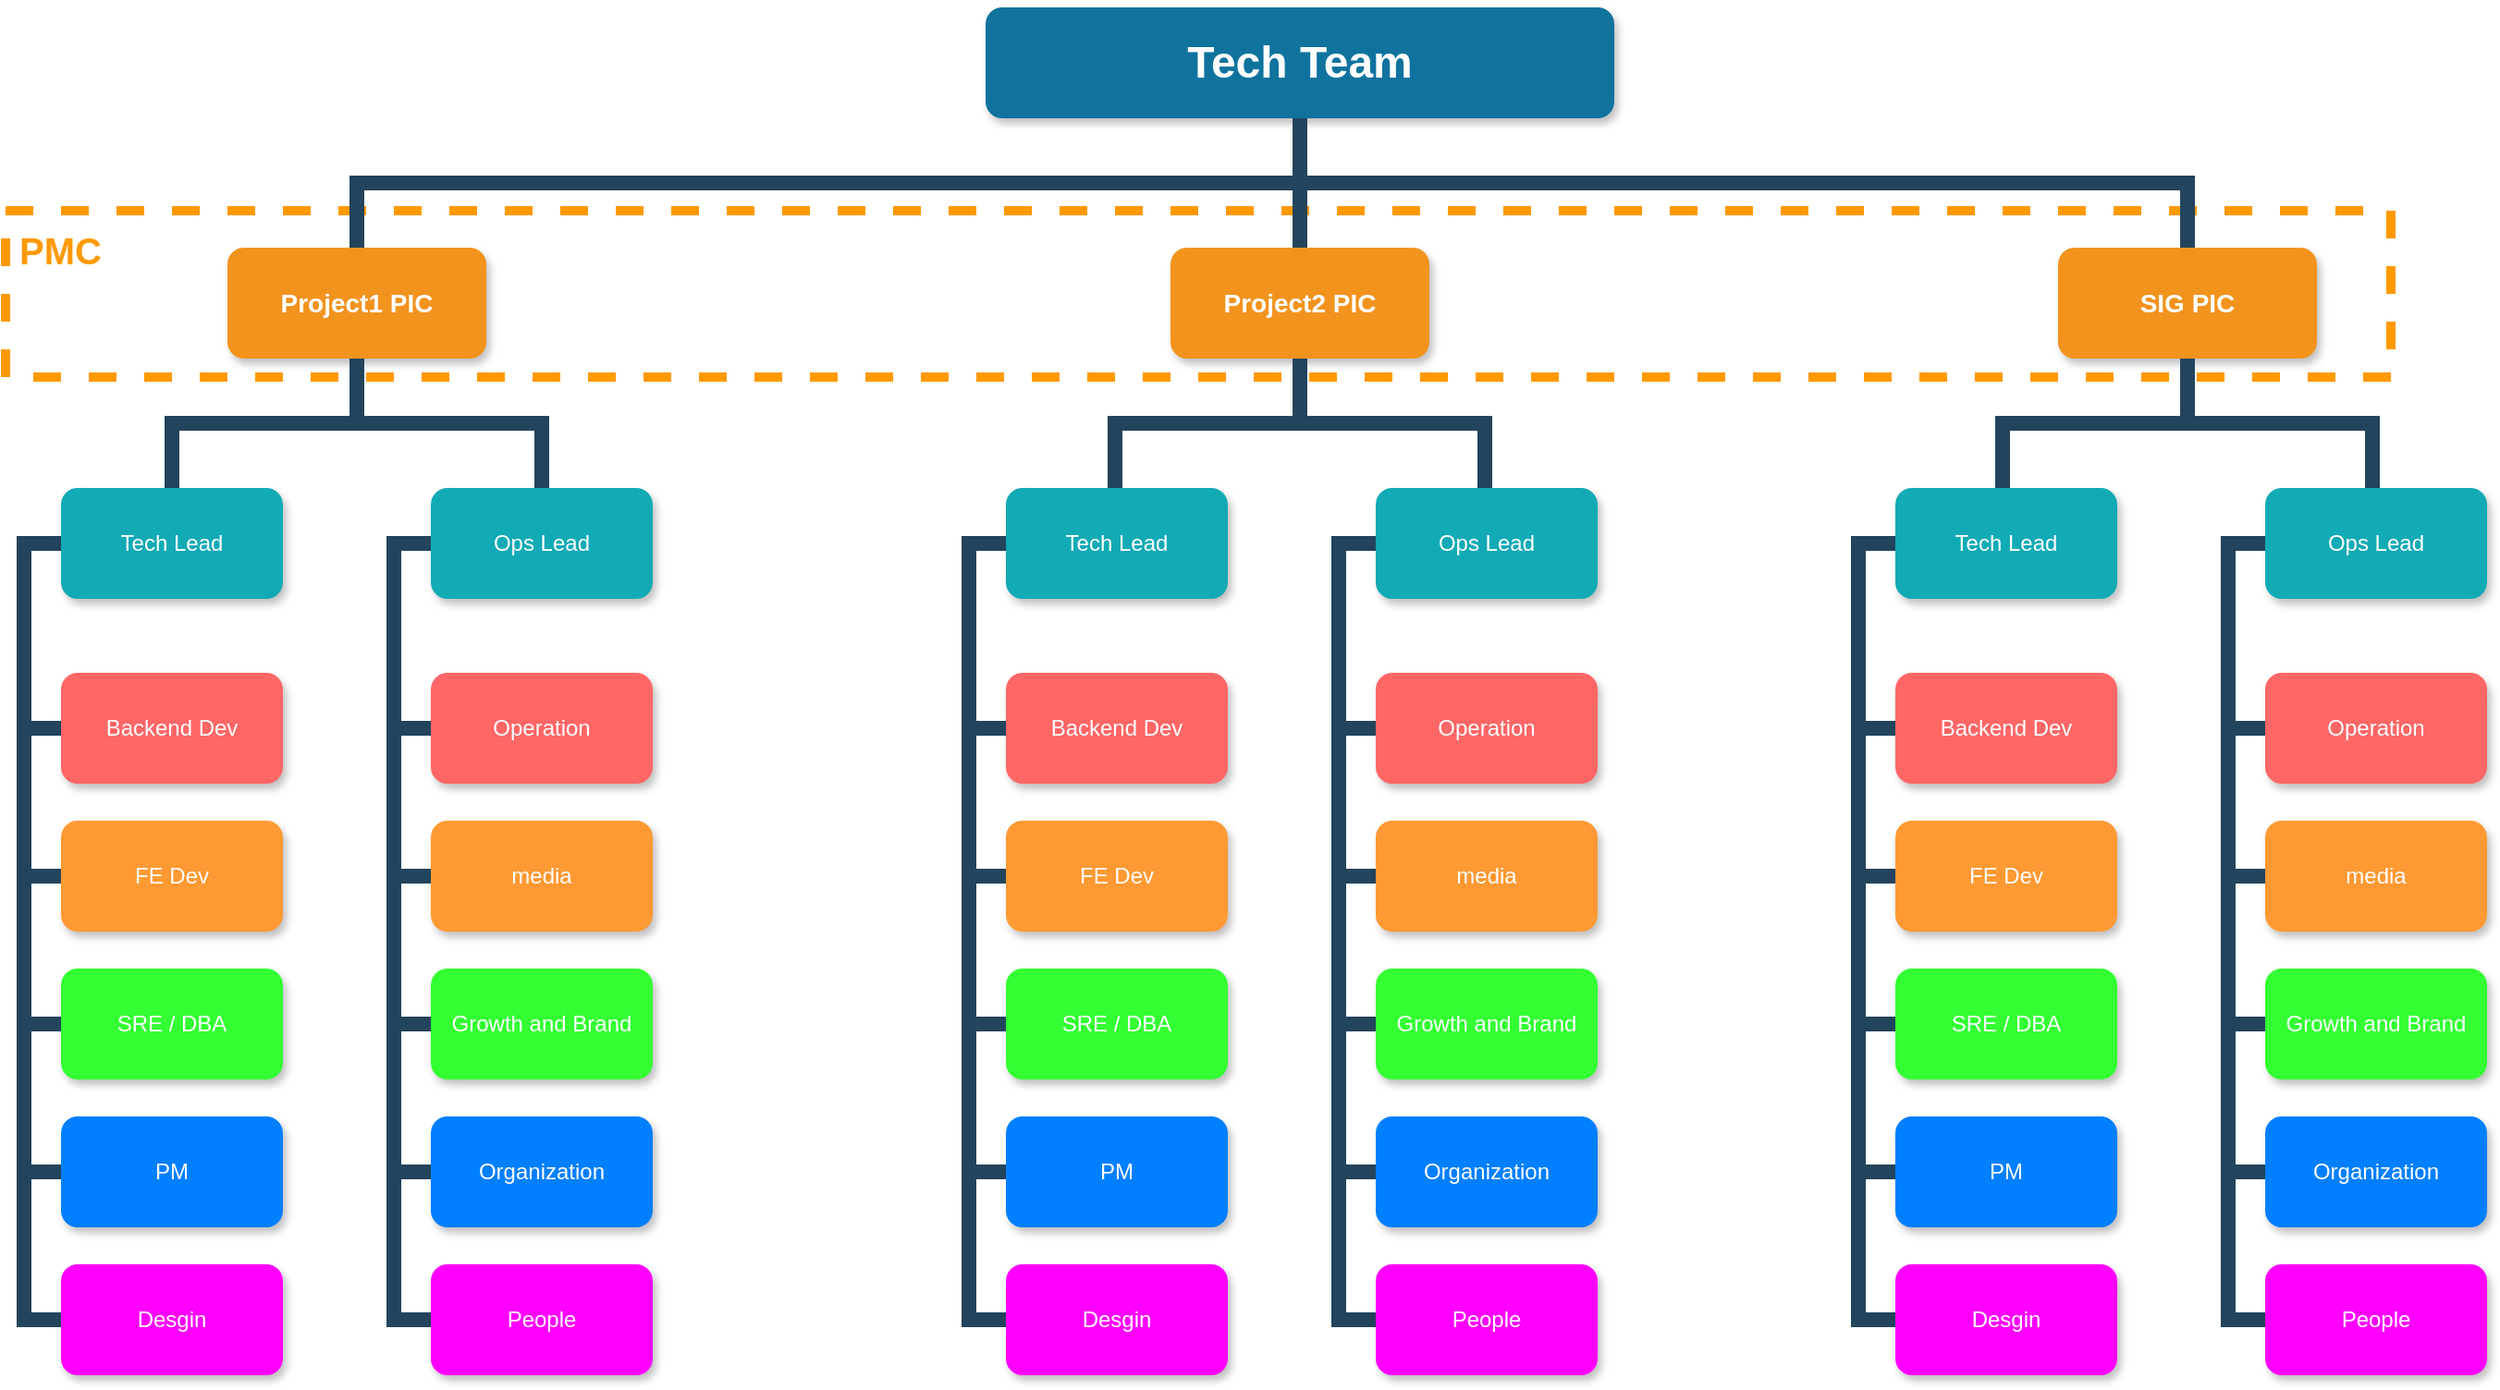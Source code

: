 <mxfile version="18.1.3" type="github">
  <diagram name="Page-1" id="64c3da0e-402f-94eb-ee01-a36477274f13">
    <mxGraphModel dx="2194" dy="1183" grid="1" gridSize="10" guides="1" tooltips="1" connect="1" arrows="1" fold="1" page="1" pageScale="1" pageWidth="1169" pageHeight="826" background="none" math="0" shadow="0">
      <root>
        <mxCell id="0" />
        <mxCell id="1" parent="0" />
        <mxCell id="BCSFHYgn0XdaEpkbSl3d-247" value="&lt;font style=&quot;font-size: 20px;&quot;&gt;&lt;b&gt;&amp;nbsp;PMC&lt;/b&gt;&lt;/font&gt;" style="outlineConnect=0;gradientColor=none;html=1;whiteSpace=wrap;fontSize=12;fontStyle=0;strokeColor=#FF9900;fillColor=none;verticalAlign=top;align=left;fontColor=#FF9900;dashed=1;spacingTop=3;strokeWidth=5;" parent="1" vertex="1">
          <mxGeometry x="730" y="150" width="1290" height="90" as="geometry" />
        </mxCell>
        <mxCell id="2" value="Tech Team" style="whiteSpace=wrap;rounded=1;shadow=1;fillColor=#10739E;strokeColor=none;fontColor=#FFFFFF;fontStyle=1;fontSize=24" parent="1" vertex="1">
          <mxGeometry x="1260" y="40" width="340" height="60" as="geometry" />
        </mxCell>
        <mxCell id="5" value="SIG PIC" style="whiteSpace=wrap;rounded=1;fillColor=#F2931E;strokeColor=none;shadow=1;fontColor=#FFFFFF;fontStyle=1;fontSize=14" parent="1" vertex="1">
          <mxGeometry x="1840" y="170.0" width="140" height="60" as="geometry" />
        </mxCell>
        <mxCell id="6" value="Project1 PIC" style="whiteSpace=wrap;rounded=1;fillColor=#F2931E;strokeColor=none;shadow=1;fontColor=#FFFFFF;fontStyle=1;fontSize=14" parent="1" vertex="1">
          <mxGeometry x="850" y="170.0" width="140" height="60" as="geometry" />
        </mxCell>
        <mxCell id="7" value="Project2 PIC" style="whiteSpace=wrap;rounded=1;fillColor=#F2931E;strokeColor=none;shadow=1;fontColor=#FFFFFF;fontStyle=1;fontSize=14" parent="1" vertex="1">
          <mxGeometry x="1360" y="170.0" width="140" height="60" as="geometry" />
        </mxCell>
        <mxCell id="221" value="" style="edgeStyle=elbowEdgeStyle;elbow=vertical;rounded=0;fontColor=#000000;endArrow=none;endFill=0;strokeWidth=8;strokeColor=#23445D;" parent="1" source="6" target="133" edge="1">
          <mxGeometry width="100" height="100" relative="1" as="geometry">
            <mxPoint x="730" y="270" as="sourcePoint" />
            <mxPoint x="830" y="170" as="targetPoint" />
          </mxGeometry>
        </mxCell>
        <mxCell id="222" value="" style="edgeStyle=elbowEdgeStyle;elbow=vertical;rounded=0;fontColor=#000000;endArrow=none;endFill=0;strokeWidth=8;strokeColor=#23445D;" parent="1" source="6" edge="1">
          <mxGeometry width="100" height="100" relative="1" as="geometry">
            <mxPoint x="980" y="280" as="sourcePoint" />
            <mxPoint x="1020" y="300" as="targetPoint" />
          </mxGeometry>
        </mxCell>
        <mxCell id="223" value="" style="edgeStyle=elbowEdgeStyle;elbow=vertical;rounded=0;fontColor=#000000;endArrow=none;endFill=0;strokeWidth=8;strokeColor=#23445D;" parent="1" source="7" edge="1">
          <mxGeometry width="100" height="100" relative="1" as="geometry">
            <mxPoint x="1430" y="300" as="sourcePoint" />
            <mxPoint x="1330" y="300.0" as="targetPoint" />
          </mxGeometry>
        </mxCell>
        <mxCell id="224" value="" style="edgeStyle=elbowEdgeStyle;elbow=vertical;rounded=0;fontColor=#000000;endArrow=none;endFill=0;strokeWidth=8;strokeColor=#23445D;" parent="1" source="7" edge="1">
          <mxGeometry width="100" height="100" relative="1" as="geometry">
            <mxPoint x="1520" y="290" as="sourcePoint" />
            <mxPoint x="1530" y="300.0" as="targetPoint" />
          </mxGeometry>
        </mxCell>
        <mxCell id="227" value="" style="edgeStyle=elbowEdgeStyle;elbow=vertical;rounded=0;fontColor=#000000;endArrow=none;endFill=0;strokeWidth=8;strokeColor=#23445D;" parent="1" source="5" edge="1">
          <mxGeometry width="100" height="100" relative="1" as="geometry">
            <mxPoint x="1730" y="290" as="sourcePoint" />
            <mxPoint x="1810" y="300.0" as="targetPoint" />
          </mxGeometry>
        </mxCell>
        <mxCell id="228" value="" style="edgeStyle=elbowEdgeStyle;elbow=vertical;rounded=0;fontColor=#000000;endArrow=none;endFill=0;strokeWidth=8;strokeColor=#23445D;" parent="1" source="5" edge="1">
          <mxGeometry width="100" height="100" relative="1" as="geometry">
            <mxPoint x="1990" y="290" as="sourcePoint" />
            <mxPoint x="2010" y="300.0" as="targetPoint" />
          </mxGeometry>
        </mxCell>
        <mxCell id="231" value="" style="edgeStyle=elbowEdgeStyle;elbow=vertical;rounded=0;fontColor=#000000;endArrow=none;endFill=0;strokeWidth=8;strokeColor=#23445D;" parent="1" source="2" target="6" edge="1">
          <mxGeometry width="100" height="100" relative="1" as="geometry">
            <mxPoint x="560" y="160" as="sourcePoint" />
            <mxPoint x="660" y="60" as="targetPoint" />
          </mxGeometry>
        </mxCell>
        <mxCell id="232" value="" style="edgeStyle=elbowEdgeStyle;elbow=vertical;rounded=0;fontColor=#000000;endArrow=none;endFill=0;strokeWidth=8;strokeColor=#23445D;" parent="1" source="2" target="7" edge="1">
          <mxGeometry width="100" height="100" relative="1" as="geometry">
            <mxPoint x="570" y="170" as="sourcePoint" />
            <mxPoint x="670" y="70" as="targetPoint" />
          </mxGeometry>
        </mxCell>
        <mxCell id="234" value="" style="edgeStyle=elbowEdgeStyle;elbow=vertical;rounded=0;fontColor=#000000;endArrow=none;endFill=0;strokeWidth=8;strokeColor=#23445D;" parent="1" source="2" target="5" edge="1">
          <mxGeometry width="100" height="100" relative="1" as="geometry">
            <mxPoint x="590" y="190" as="sourcePoint" />
            <mxPoint x="690" y="90" as="targetPoint" />
          </mxGeometry>
        </mxCell>
        <mxCell id="BCSFHYgn0XdaEpkbSl3d-280" value="" style="group" parent="1" vertex="1" connectable="0">
          <mxGeometry x="740" y="300.0" width="340" height="480" as="geometry" />
        </mxCell>
        <mxCell id="133" value="Tech Lead" style="whiteSpace=wrap;rounded=1;fillColor=#12AAB5;strokeColor=none;shadow=1;fontColor=#FFFFFF;" parent="BCSFHYgn0XdaEpkbSl3d-280" vertex="1">
          <mxGeometry x="20.0" width="120" height="60" as="geometry" />
        </mxCell>
        <mxCell id="135" value="Backend Dev" style="whiteSpace=wrap;rounded=1;fillColor=#FF6666;strokeColor=none;shadow=1;fontColor=#FFFFFF;fontStyle=0" parent="BCSFHYgn0XdaEpkbSl3d-280" vertex="1">
          <mxGeometry x="20.0" y="100" width="120" height="60" as="geometry" />
        </mxCell>
        <mxCell id="136" value="FE Dev" style="whiteSpace=wrap;rounded=1;fillColor=#FF9933;strokeColor=none;shadow=1;fontColor=#FFFFFF;fontStyle=0" parent="BCSFHYgn0XdaEpkbSl3d-280" vertex="1">
          <mxGeometry x="20.0" y="180" width="120" height="60" as="geometry" />
        </mxCell>
        <mxCell id="137" value="SRE / DBA" style="whiteSpace=wrap;rounded=1;fillColor=#33FF33;strokeColor=none;shadow=1;fontColor=#FFFFFF;fontStyle=0" parent="BCSFHYgn0XdaEpkbSl3d-280" vertex="1">
          <mxGeometry x="20.0" y="260" width="120" height="60" as="geometry" />
        </mxCell>
        <mxCell id="138" value="PM" style="whiteSpace=wrap;rounded=1;fillColor=#007FFF;strokeColor=none;shadow=1;fontColor=#FFFFFF;fontStyle=0" parent="BCSFHYgn0XdaEpkbSl3d-280" vertex="1">
          <mxGeometry x="20" y="340" width="120" height="60" as="geometry" />
        </mxCell>
        <mxCell id="139" value="Desgin" style="whiteSpace=wrap;rounded=1;fillColor=#FF00FF;strokeColor=none;shadow=1;fontColor=#FFFFFF;fontStyle=0" parent="BCSFHYgn0XdaEpkbSl3d-280" vertex="1">
          <mxGeometry x="20.0" y="420" width="120" height="60" as="geometry" />
        </mxCell>
        <mxCell id="145" value="" style="edgeStyle=elbowEdgeStyle;elbow=horizontal;rounded=0;fontColor=#000000;endArrow=none;endFill=0;strokeWidth=8;strokeColor=#23445D;" parent="BCSFHYgn0XdaEpkbSl3d-280" source="133" target="135" edge="1">
          <mxGeometry width="100" height="100" relative="1" as="geometry">
            <mxPoint y="30.0" as="sourcePoint" />
            <mxPoint x="10.0" y="130.0" as="targetPoint" />
            <Array as="points">
              <mxPoint y="80.0" />
            </Array>
          </mxGeometry>
        </mxCell>
        <mxCell id="146" value="" style="edgeStyle=elbowEdgeStyle;elbow=horizontal;rounded=0;fontColor=#000000;endArrow=none;endFill=0;strokeWidth=8;strokeColor=#23445D;" parent="BCSFHYgn0XdaEpkbSl3d-280" source="133" target="136" edge="1">
          <mxGeometry width="100" height="100" relative="1" as="geometry">
            <mxPoint x="10" y="30.0" as="sourcePoint" />
            <mxPoint x="10.0" y="210.0" as="targetPoint" />
            <Array as="points">
              <mxPoint y="120.0" />
            </Array>
          </mxGeometry>
        </mxCell>
        <mxCell id="147" value="" style="edgeStyle=elbowEdgeStyle;elbow=horizontal;rounded=0;fontColor=#000000;endArrow=none;endFill=0;strokeWidth=8;strokeColor=#23445D;" parent="BCSFHYgn0XdaEpkbSl3d-280" source="133" target="139" edge="1">
          <mxGeometry width="100" height="100" relative="1" as="geometry">
            <mxPoint x="10" y="30.0" as="sourcePoint" />
            <mxPoint x="10" y="450.0" as="targetPoint" />
            <Array as="points">
              <mxPoint y="250.0" />
            </Array>
          </mxGeometry>
        </mxCell>
        <mxCell id="148" value="" style="edgeStyle=elbowEdgeStyle;elbow=horizontal;rounded=0;fontColor=#000000;endArrow=none;endFill=0;strokeWidth=8;strokeColor=#23445D;" parent="BCSFHYgn0XdaEpkbSl3d-280" source="133" target="138" edge="1">
          <mxGeometry width="100" height="100" relative="1" as="geometry">
            <mxPoint x="10" y="30.0" as="sourcePoint" />
            <mxPoint x="10" y="370.0" as="targetPoint" />
            <Array as="points">
              <mxPoint y="200.0" />
            </Array>
          </mxGeometry>
        </mxCell>
        <mxCell id="149" value="" style="edgeStyle=elbowEdgeStyle;elbow=horizontal;rounded=0;fontColor=#000000;endArrow=none;endFill=0;strokeWidth=8;strokeColor=#23445D;" parent="BCSFHYgn0XdaEpkbSl3d-280" source="133" target="137" edge="1">
          <mxGeometry width="100" height="100" relative="1" as="geometry">
            <mxPoint x="10" y="30.0" as="sourcePoint" />
            <mxPoint x="10.0" y="290.0" as="targetPoint" />
            <Array as="points">
              <mxPoint y="170.0" />
            </Array>
          </mxGeometry>
        </mxCell>
        <mxCell id="BCSFHYgn0XdaEpkbSl3d-249" value="Ops Lead" style="whiteSpace=wrap;rounded=1;fillColor=#12AAB5;strokeColor=none;shadow=1;fontColor=#FFFFFF;" parent="BCSFHYgn0XdaEpkbSl3d-280" vertex="1">
          <mxGeometry x="220.0" width="120" height="60" as="geometry" />
        </mxCell>
        <mxCell id="BCSFHYgn0XdaEpkbSl3d-250" value="Operation" style="whiteSpace=wrap;rounded=1;fillColor=#FF6666;strokeColor=none;shadow=1;fontColor=#FFFFFF;fontStyle=0" parent="BCSFHYgn0XdaEpkbSl3d-280" vertex="1">
          <mxGeometry x="220.0" y="100" width="120" height="60" as="geometry" />
        </mxCell>
        <mxCell id="BCSFHYgn0XdaEpkbSl3d-251" value="media" style="whiteSpace=wrap;rounded=1;fillColor=#FF9933;strokeColor=none;shadow=1;fontColor=#FFFFFF;fontStyle=0" parent="BCSFHYgn0XdaEpkbSl3d-280" vertex="1">
          <mxGeometry x="220.0" y="180" width="120" height="60" as="geometry" />
        </mxCell>
        <mxCell id="BCSFHYgn0XdaEpkbSl3d-252" value="Growth and Brand" style="whiteSpace=wrap;rounded=1;fillColor=#33FF33;strokeColor=none;shadow=1;fontColor=#FFFFFF;fontStyle=0" parent="BCSFHYgn0XdaEpkbSl3d-280" vertex="1">
          <mxGeometry x="220" y="260.0" width="120" height="60" as="geometry" />
        </mxCell>
        <mxCell id="BCSFHYgn0XdaEpkbSl3d-253" value="Organization" style="whiteSpace=wrap;rounded=1;fillColor=#007FFF;strokeColor=none;shadow=1;fontColor=#FFFFFF;fontStyle=0" parent="BCSFHYgn0XdaEpkbSl3d-280" vertex="1">
          <mxGeometry x="220" y="340" width="120" height="60" as="geometry" />
        </mxCell>
        <mxCell id="BCSFHYgn0XdaEpkbSl3d-254" value="People" style="whiteSpace=wrap;rounded=1;fillColor=#FF00FF;strokeColor=none;shadow=1;fontColor=#FFFFFF;fontStyle=0" parent="BCSFHYgn0XdaEpkbSl3d-280" vertex="1">
          <mxGeometry x="220.0" y="420" width="120" height="60" as="geometry" />
        </mxCell>
        <mxCell id="BCSFHYgn0XdaEpkbSl3d-255" value="" style="edgeStyle=elbowEdgeStyle;elbow=horizontal;rounded=0;fontColor=#000000;endArrow=none;endFill=0;strokeWidth=8;strokeColor=#23445D;" parent="BCSFHYgn0XdaEpkbSl3d-280" source="BCSFHYgn0XdaEpkbSl3d-249" target="BCSFHYgn0XdaEpkbSl3d-250" edge="1">
          <mxGeometry width="100" height="100" relative="1" as="geometry">
            <mxPoint x="200" y="30.0" as="sourcePoint" />
            <mxPoint x="210.0" y="130.0" as="targetPoint" />
            <Array as="points">
              <mxPoint x="200" y="80.0" />
            </Array>
          </mxGeometry>
        </mxCell>
        <mxCell id="BCSFHYgn0XdaEpkbSl3d-256" value="" style="edgeStyle=elbowEdgeStyle;elbow=horizontal;rounded=0;fontColor=#000000;endArrow=none;endFill=0;strokeWidth=8;strokeColor=#23445D;" parent="BCSFHYgn0XdaEpkbSl3d-280" source="BCSFHYgn0XdaEpkbSl3d-249" target="BCSFHYgn0XdaEpkbSl3d-251" edge="1">
          <mxGeometry width="100" height="100" relative="1" as="geometry">
            <mxPoint x="210" y="30.0" as="sourcePoint" />
            <mxPoint x="210.0" y="210.0" as="targetPoint" />
            <Array as="points">
              <mxPoint x="200" y="120.0" />
            </Array>
          </mxGeometry>
        </mxCell>
        <mxCell id="BCSFHYgn0XdaEpkbSl3d-257" value="" style="edgeStyle=elbowEdgeStyle;elbow=horizontal;rounded=0;fontColor=#000000;endArrow=none;endFill=0;strokeWidth=8;strokeColor=#23445D;" parent="BCSFHYgn0XdaEpkbSl3d-280" source="BCSFHYgn0XdaEpkbSl3d-249" target="BCSFHYgn0XdaEpkbSl3d-254" edge="1">
          <mxGeometry width="100" height="100" relative="1" as="geometry">
            <mxPoint x="210" y="30.0" as="sourcePoint" />
            <mxPoint x="210" y="450.0" as="targetPoint" />
            <Array as="points">
              <mxPoint x="200" y="250.0" />
            </Array>
          </mxGeometry>
        </mxCell>
        <mxCell id="BCSFHYgn0XdaEpkbSl3d-258" value="" style="edgeStyle=elbowEdgeStyle;elbow=horizontal;rounded=0;fontColor=#000000;endArrow=none;endFill=0;strokeWidth=8;strokeColor=#23445D;" parent="BCSFHYgn0XdaEpkbSl3d-280" source="BCSFHYgn0XdaEpkbSl3d-249" target="BCSFHYgn0XdaEpkbSl3d-253" edge="1">
          <mxGeometry width="100" height="100" relative="1" as="geometry">
            <mxPoint x="210" y="30.0" as="sourcePoint" />
            <mxPoint x="210" y="370.0" as="targetPoint" />
            <Array as="points">
              <mxPoint x="200" y="200.0" />
            </Array>
          </mxGeometry>
        </mxCell>
        <mxCell id="BCSFHYgn0XdaEpkbSl3d-259" value="" style="edgeStyle=elbowEdgeStyle;elbow=horizontal;rounded=0;fontColor=#000000;endArrow=none;endFill=0;strokeWidth=8;strokeColor=#23445D;" parent="BCSFHYgn0XdaEpkbSl3d-280" source="BCSFHYgn0XdaEpkbSl3d-249" target="BCSFHYgn0XdaEpkbSl3d-252" edge="1">
          <mxGeometry width="100" height="100" relative="1" as="geometry">
            <mxPoint x="210" y="30.0" as="sourcePoint" />
            <mxPoint x="210.0" y="290.0" as="targetPoint" />
            <Array as="points">
              <mxPoint x="200" y="170.0" />
            </Array>
          </mxGeometry>
        </mxCell>
        <mxCell id="BCSFHYgn0XdaEpkbSl3d-281" value="Tech Lead" style="whiteSpace=wrap;rounded=1;fillColor=#12AAB5;strokeColor=none;shadow=1;fontColor=#FFFFFF;" parent="1" vertex="1">
          <mxGeometry x="1271.0" y="300.0" width="120" height="60" as="geometry" />
        </mxCell>
        <mxCell id="BCSFHYgn0XdaEpkbSl3d-282" value="Backend Dev" style="whiteSpace=wrap;rounded=1;fillColor=#FF6666;strokeColor=none;shadow=1;fontColor=#FFFFFF;fontStyle=0" parent="1" vertex="1">
          <mxGeometry x="1271.0" y="400.0" width="120" height="60" as="geometry" />
        </mxCell>
        <mxCell id="BCSFHYgn0XdaEpkbSl3d-283" value="FE Dev" style="whiteSpace=wrap;rounded=1;fillColor=#FF9933;strokeColor=none;shadow=1;fontColor=#FFFFFF;fontStyle=0" parent="1" vertex="1">
          <mxGeometry x="1271" y="480.0" width="120" height="60" as="geometry" />
        </mxCell>
        <mxCell id="BCSFHYgn0XdaEpkbSl3d-284" value="SRE / DBA" style="whiteSpace=wrap;rounded=1;fillColor=#33FF33;strokeColor=none;shadow=1;fontColor=#FFFFFF;fontStyle=0" parent="1" vertex="1">
          <mxGeometry x="1271.0" y="560.0" width="120" height="60" as="geometry" />
        </mxCell>
        <mxCell id="BCSFHYgn0XdaEpkbSl3d-285" value="PM" style="whiteSpace=wrap;rounded=1;fillColor=#007FFF;strokeColor=none;shadow=1;fontColor=#FFFFFF;fontStyle=0" parent="1" vertex="1">
          <mxGeometry x="1271" y="640.0" width="120" height="60" as="geometry" />
        </mxCell>
        <mxCell id="BCSFHYgn0XdaEpkbSl3d-286" value="Desgin" style="whiteSpace=wrap;rounded=1;fillColor=#FF00FF;strokeColor=none;shadow=1;fontColor=#FFFFFF;fontStyle=0" parent="1" vertex="1">
          <mxGeometry x="1271" y="720.0" width="120" height="60" as="geometry" />
        </mxCell>
        <mxCell id="BCSFHYgn0XdaEpkbSl3d-287" value="" style="edgeStyle=elbowEdgeStyle;elbow=horizontal;rounded=0;fontColor=#000000;endArrow=none;endFill=0;strokeWidth=8;strokeColor=#23445D;" parent="1" source="BCSFHYgn0XdaEpkbSl3d-281" target="BCSFHYgn0XdaEpkbSl3d-282" edge="1">
          <mxGeometry width="100" height="100" relative="1" as="geometry">
            <mxPoint x="1251" y="330.0" as="sourcePoint" />
            <mxPoint x="1261.0" y="430" as="targetPoint" />
            <Array as="points">
              <mxPoint x="1251" y="380" />
            </Array>
          </mxGeometry>
        </mxCell>
        <mxCell id="BCSFHYgn0XdaEpkbSl3d-288" value="" style="edgeStyle=elbowEdgeStyle;elbow=horizontal;rounded=0;fontColor=#000000;endArrow=none;endFill=0;strokeWidth=8;strokeColor=#23445D;" parent="1" source="BCSFHYgn0XdaEpkbSl3d-281" target="BCSFHYgn0XdaEpkbSl3d-283" edge="1">
          <mxGeometry width="100" height="100" relative="1" as="geometry">
            <mxPoint x="1261" y="330" as="sourcePoint" />
            <mxPoint x="1261.0" y="510" as="targetPoint" />
            <Array as="points">
              <mxPoint x="1251" y="420" />
            </Array>
          </mxGeometry>
        </mxCell>
        <mxCell id="BCSFHYgn0XdaEpkbSl3d-289" value="" style="edgeStyle=elbowEdgeStyle;elbow=horizontal;rounded=0;fontColor=#000000;endArrow=none;endFill=0;strokeWidth=8;strokeColor=#23445D;" parent="1" source="BCSFHYgn0XdaEpkbSl3d-281" target="BCSFHYgn0XdaEpkbSl3d-286" edge="1">
          <mxGeometry width="100" height="100" relative="1" as="geometry">
            <mxPoint x="1261" y="330" as="sourcePoint" />
            <mxPoint x="1261" y="750" as="targetPoint" />
            <Array as="points">
              <mxPoint x="1251" y="550" />
            </Array>
          </mxGeometry>
        </mxCell>
        <mxCell id="BCSFHYgn0XdaEpkbSl3d-290" value="" style="edgeStyle=elbowEdgeStyle;elbow=horizontal;rounded=0;fontColor=#000000;endArrow=none;endFill=0;strokeWidth=8;strokeColor=#23445D;" parent="1" source="BCSFHYgn0XdaEpkbSl3d-281" target="BCSFHYgn0XdaEpkbSl3d-285" edge="1">
          <mxGeometry width="100" height="100" relative="1" as="geometry">
            <mxPoint x="1261" y="330" as="sourcePoint" />
            <mxPoint x="1261" y="670" as="targetPoint" />
            <Array as="points">
              <mxPoint x="1251" y="500" />
            </Array>
          </mxGeometry>
        </mxCell>
        <mxCell id="BCSFHYgn0XdaEpkbSl3d-291" value="" style="edgeStyle=elbowEdgeStyle;elbow=horizontal;rounded=0;fontColor=#000000;endArrow=none;endFill=0;strokeWidth=8;strokeColor=#23445D;" parent="1" source="BCSFHYgn0XdaEpkbSl3d-281" target="BCSFHYgn0XdaEpkbSl3d-284" edge="1">
          <mxGeometry width="100" height="100" relative="1" as="geometry">
            <mxPoint x="1261" y="330" as="sourcePoint" />
            <mxPoint x="1261.0" y="590" as="targetPoint" />
            <Array as="points">
              <mxPoint x="1251" y="470" />
            </Array>
          </mxGeometry>
        </mxCell>
        <mxCell id="BCSFHYgn0XdaEpkbSl3d-292" value="Ops Lead" style="whiteSpace=wrap;rounded=1;fillColor=#12AAB5;strokeColor=none;shadow=1;fontColor=#FFFFFF;" parent="1" vertex="1">
          <mxGeometry x="1471.0" y="300.0" width="120" height="60" as="geometry" />
        </mxCell>
        <mxCell id="BCSFHYgn0XdaEpkbSl3d-293" value="Operation" style="whiteSpace=wrap;rounded=1;fillColor=#FF6666;strokeColor=none;shadow=1;fontColor=#FFFFFF;fontStyle=0" parent="1" vertex="1">
          <mxGeometry x="1471.0" y="400.0" width="120" height="60" as="geometry" />
        </mxCell>
        <mxCell id="BCSFHYgn0XdaEpkbSl3d-294" value="media" style="whiteSpace=wrap;rounded=1;fillColor=#FF9933;strokeColor=none;shadow=1;fontColor=#FFFFFF;fontStyle=0" parent="1" vertex="1">
          <mxGeometry x="1471" y="480.0" width="120" height="60" as="geometry" />
        </mxCell>
        <mxCell id="BCSFHYgn0XdaEpkbSl3d-295" value="Growth and Brand" style="whiteSpace=wrap;rounded=1;fillColor=#33FF33;strokeColor=none;shadow=1;fontColor=#FFFFFF;fontStyle=0" parent="1" vertex="1">
          <mxGeometry x="1471" y="560" width="120" height="60" as="geometry" />
        </mxCell>
        <mxCell id="BCSFHYgn0XdaEpkbSl3d-296" value="Organization" style="whiteSpace=wrap;rounded=1;fillColor=#007FFF;strokeColor=none;shadow=1;fontColor=#FFFFFF;fontStyle=0" parent="1" vertex="1">
          <mxGeometry x="1471" y="640.0" width="120" height="60" as="geometry" />
        </mxCell>
        <mxCell id="BCSFHYgn0XdaEpkbSl3d-297" value="People" style="whiteSpace=wrap;rounded=1;fillColor=#FF00FF;strokeColor=none;shadow=1;fontColor=#FFFFFF;fontStyle=0" parent="1" vertex="1">
          <mxGeometry x="1471" y="720.0" width="120" height="60" as="geometry" />
        </mxCell>
        <mxCell id="BCSFHYgn0XdaEpkbSl3d-298" value="" style="edgeStyle=elbowEdgeStyle;elbow=horizontal;rounded=0;fontColor=#000000;endArrow=none;endFill=0;strokeWidth=8;strokeColor=#23445D;" parent="1" source="BCSFHYgn0XdaEpkbSl3d-292" target="BCSFHYgn0XdaEpkbSl3d-293" edge="1">
          <mxGeometry width="100" height="100" relative="1" as="geometry">
            <mxPoint x="1451" y="330.0" as="sourcePoint" />
            <mxPoint x="1461.0" y="430" as="targetPoint" />
            <Array as="points">
              <mxPoint x="1451" y="380" />
            </Array>
          </mxGeometry>
        </mxCell>
        <mxCell id="BCSFHYgn0XdaEpkbSl3d-299" value="" style="edgeStyle=elbowEdgeStyle;elbow=horizontal;rounded=0;fontColor=#000000;endArrow=none;endFill=0;strokeWidth=8;strokeColor=#23445D;" parent="1" source="BCSFHYgn0XdaEpkbSl3d-292" target="BCSFHYgn0XdaEpkbSl3d-294" edge="1">
          <mxGeometry width="100" height="100" relative="1" as="geometry">
            <mxPoint x="1461" y="330" as="sourcePoint" />
            <mxPoint x="1461.0" y="510" as="targetPoint" />
            <Array as="points">
              <mxPoint x="1451" y="420" />
            </Array>
          </mxGeometry>
        </mxCell>
        <mxCell id="BCSFHYgn0XdaEpkbSl3d-300" value="" style="edgeStyle=elbowEdgeStyle;elbow=horizontal;rounded=0;fontColor=#000000;endArrow=none;endFill=0;strokeWidth=8;strokeColor=#23445D;" parent="1" source="BCSFHYgn0XdaEpkbSl3d-292" target="BCSFHYgn0XdaEpkbSl3d-297" edge="1">
          <mxGeometry width="100" height="100" relative="1" as="geometry">
            <mxPoint x="1461" y="330" as="sourcePoint" />
            <mxPoint x="1461" y="750" as="targetPoint" />
            <Array as="points">
              <mxPoint x="1451" y="550" />
            </Array>
          </mxGeometry>
        </mxCell>
        <mxCell id="BCSFHYgn0XdaEpkbSl3d-301" value="" style="edgeStyle=elbowEdgeStyle;elbow=horizontal;rounded=0;fontColor=#000000;endArrow=none;endFill=0;strokeWidth=8;strokeColor=#23445D;" parent="1" source="BCSFHYgn0XdaEpkbSl3d-292" target="BCSFHYgn0XdaEpkbSl3d-296" edge="1">
          <mxGeometry width="100" height="100" relative="1" as="geometry">
            <mxPoint x="1461" y="330" as="sourcePoint" />
            <mxPoint x="1461" y="670" as="targetPoint" />
            <Array as="points">
              <mxPoint x="1451" y="500" />
            </Array>
          </mxGeometry>
        </mxCell>
        <mxCell id="BCSFHYgn0XdaEpkbSl3d-302" value="" style="edgeStyle=elbowEdgeStyle;elbow=horizontal;rounded=0;fontColor=#000000;endArrow=none;endFill=0;strokeWidth=8;strokeColor=#23445D;" parent="1" source="BCSFHYgn0XdaEpkbSl3d-292" target="BCSFHYgn0XdaEpkbSl3d-295" edge="1">
          <mxGeometry width="100" height="100" relative="1" as="geometry">
            <mxPoint x="1461" y="330" as="sourcePoint" />
            <mxPoint x="1461.0" y="590" as="targetPoint" />
            <Array as="points">
              <mxPoint x="1451" y="470" />
            </Array>
          </mxGeometry>
        </mxCell>
        <mxCell id="BCSFHYgn0XdaEpkbSl3d-303" value="Tech Lead" style="whiteSpace=wrap;rounded=1;fillColor=#12AAB5;strokeColor=none;shadow=1;fontColor=#FFFFFF;" parent="1" vertex="1">
          <mxGeometry x="1752.0" y="300.0" width="120" height="60" as="geometry" />
        </mxCell>
        <mxCell id="BCSFHYgn0XdaEpkbSl3d-304" value="Backend Dev" style="whiteSpace=wrap;rounded=1;fillColor=#FF6666;strokeColor=none;shadow=1;fontColor=#FFFFFF;fontStyle=0" parent="1" vertex="1">
          <mxGeometry x="1752.0" y="400.0" width="120" height="60" as="geometry" />
        </mxCell>
        <mxCell id="BCSFHYgn0XdaEpkbSl3d-305" value="FE Dev" style="whiteSpace=wrap;rounded=1;fillColor=#FF9933;strokeColor=none;shadow=1;fontColor=#FFFFFF;fontStyle=0" parent="1" vertex="1">
          <mxGeometry x="1752" y="480.0" width="120" height="60" as="geometry" />
        </mxCell>
        <mxCell id="BCSFHYgn0XdaEpkbSl3d-306" value="SRE / DBA" style="whiteSpace=wrap;rounded=1;fillColor=#33FF33;strokeColor=none;shadow=1;fontColor=#FFFFFF;fontStyle=0" parent="1" vertex="1">
          <mxGeometry x="1752.0" y="560.0" width="120" height="60" as="geometry" />
        </mxCell>
        <mxCell id="BCSFHYgn0XdaEpkbSl3d-307" value="PM" style="whiteSpace=wrap;rounded=1;fillColor=#007FFF;strokeColor=none;shadow=1;fontColor=#FFFFFF;fontStyle=0" parent="1" vertex="1">
          <mxGeometry x="1752" y="640.0" width="120" height="60" as="geometry" />
        </mxCell>
        <mxCell id="BCSFHYgn0XdaEpkbSl3d-308" value="Desgin" style="whiteSpace=wrap;rounded=1;fillColor=#FF00FF;strokeColor=none;shadow=1;fontColor=#FFFFFF;fontStyle=0" parent="1" vertex="1">
          <mxGeometry x="1752" y="720.0" width="120" height="60" as="geometry" />
        </mxCell>
        <mxCell id="BCSFHYgn0XdaEpkbSl3d-309" value="" style="edgeStyle=elbowEdgeStyle;elbow=horizontal;rounded=0;fontColor=#000000;endArrow=none;endFill=0;strokeWidth=8;strokeColor=#23445D;" parent="1" source="BCSFHYgn0XdaEpkbSl3d-303" target="BCSFHYgn0XdaEpkbSl3d-304" edge="1">
          <mxGeometry width="100" height="100" relative="1" as="geometry">
            <mxPoint x="1732" y="330.0" as="sourcePoint" />
            <mxPoint x="1742.0" y="430" as="targetPoint" />
            <Array as="points">
              <mxPoint x="1732" y="380" />
            </Array>
          </mxGeometry>
        </mxCell>
        <mxCell id="BCSFHYgn0XdaEpkbSl3d-310" value="" style="edgeStyle=elbowEdgeStyle;elbow=horizontal;rounded=0;fontColor=#000000;endArrow=none;endFill=0;strokeWidth=8;strokeColor=#23445D;" parent="1" source="BCSFHYgn0XdaEpkbSl3d-303" target="BCSFHYgn0XdaEpkbSl3d-305" edge="1">
          <mxGeometry width="100" height="100" relative="1" as="geometry">
            <mxPoint x="1742" y="330" as="sourcePoint" />
            <mxPoint x="1742.0" y="510" as="targetPoint" />
            <Array as="points">
              <mxPoint x="1732" y="420" />
            </Array>
          </mxGeometry>
        </mxCell>
        <mxCell id="BCSFHYgn0XdaEpkbSl3d-311" value="" style="edgeStyle=elbowEdgeStyle;elbow=horizontal;rounded=0;fontColor=#000000;endArrow=none;endFill=0;strokeWidth=8;strokeColor=#23445D;" parent="1" source="BCSFHYgn0XdaEpkbSl3d-303" target="BCSFHYgn0XdaEpkbSl3d-308" edge="1">
          <mxGeometry width="100" height="100" relative="1" as="geometry">
            <mxPoint x="1742" y="330" as="sourcePoint" />
            <mxPoint x="1742" y="750" as="targetPoint" />
            <Array as="points">
              <mxPoint x="1732" y="550" />
            </Array>
          </mxGeometry>
        </mxCell>
        <mxCell id="BCSFHYgn0XdaEpkbSl3d-312" value="" style="edgeStyle=elbowEdgeStyle;elbow=horizontal;rounded=0;fontColor=#000000;endArrow=none;endFill=0;strokeWidth=8;strokeColor=#23445D;" parent="1" source="BCSFHYgn0XdaEpkbSl3d-303" target="BCSFHYgn0XdaEpkbSl3d-307" edge="1">
          <mxGeometry width="100" height="100" relative="1" as="geometry">
            <mxPoint x="1742" y="330" as="sourcePoint" />
            <mxPoint x="1742" y="670" as="targetPoint" />
            <Array as="points">
              <mxPoint x="1732" y="500" />
            </Array>
          </mxGeometry>
        </mxCell>
        <mxCell id="BCSFHYgn0XdaEpkbSl3d-313" value="" style="edgeStyle=elbowEdgeStyle;elbow=horizontal;rounded=0;fontColor=#000000;endArrow=none;endFill=0;strokeWidth=8;strokeColor=#23445D;" parent="1" source="BCSFHYgn0XdaEpkbSl3d-303" target="BCSFHYgn0XdaEpkbSl3d-306" edge="1">
          <mxGeometry width="100" height="100" relative="1" as="geometry">
            <mxPoint x="1742" y="330" as="sourcePoint" />
            <mxPoint x="1742.0" y="590" as="targetPoint" />
            <Array as="points">
              <mxPoint x="1732" y="470" />
            </Array>
          </mxGeometry>
        </mxCell>
        <mxCell id="BCSFHYgn0XdaEpkbSl3d-314" value="Ops Lead" style="whiteSpace=wrap;rounded=1;fillColor=#12AAB5;strokeColor=none;shadow=1;fontColor=#FFFFFF;" parent="1" vertex="1">
          <mxGeometry x="1952.0" y="300.0" width="120" height="60" as="geometry" />
        </mxCell>
        <mxCell id="BCSFHYgn0XdaEpkbSl3d-315" value="Operation" style="whiteSpace=wrap;rounded=1;fillColor=#FF6666;strokeColor=none;shadow=1;fontColor=#FFFFFF;fontStyle=0" parent="1" vertex="1">
          <mxGeometry x="1952.0" y="400.0" width="120" height="60" as="geometry" />
        </mxCell>
        <mxCell id="BCSFHYgn0XdaEpkbSl3d-316" value="media" style="whiteSpace=wrap;rounded=1;fillColor=#FF9933;strokeColor=none;shadow=1;fontColor=#FFFFFF;fontStyle=0" parent="1" vertex="1">
          <mxGeometry x="1952" y="480.0" width="120" height="60" as="geometry" />
        </mxCell>
        <mxCell id="BCSFHYgn0XdaEpkbSl3d-317" value="Growth and Brand" style="whiteSpace=wrap;rounded=1;fillColor=#33FF33;strokeColor=none;shadow=1;fontColor=#FFFFFF;fontStyle=0" parent="1" vertex="1">
          <mxGeometry x="1952" y="560" width="120" height="60" as="geometry" />
        </mxCell>
        <mxCell id="BCSFHYgn0XdaEpkbSl3d-318" value="Organization" style="whiteSpace=wrap;rounded=1;fillColor=#007FFF;strokeColor=none;shadow=1;fontColor=#FFFFFF;fontStyle=0" parent="1" vertex="1">
          <mxGeometry x="1952" y="640.0" width="120" height="60" as="geometry" />
        </mxCell>
        <mxCell id="BCSFHYgn0XdaEpkbSl3d-319" value="People" style="whiteSpace=wrap;rounded=1;fillColor=#FF00FF;strokeColor=none;shadow=1;fontColor=#FFFFFF;fontStyle=0" parent="1" vertex="1">
          <mxGeometry x="1952" y="720.0" width="120" height="60" as="geometry" />
        </mxCell>
        <mxCell id="BCSFHYgn0XdaEpkbSl3d-320" value="" style="edgeStyle=elbowEdgeStyle;elbow=horizontal;rounded=0;fontColor=#000000;endArrow=none;endFill=0;strokeWidth=8;strokeColor=#23445D;" parent="1" source="BCSFHYgn0XdaEpkbSl3d-314" target="BCSFHYgn0XdaEpkbSl3d-315" edge="1">
          <mxGeometry width="100" height="100" relative="1" as="geometry">
            <mxPoint x="1932" y="330.0" as="sourcePoint" />
            <mxPoint x="1942.0" y="430" as="targetPoint" />
            <Array as="points">
              <mxPoint x="1932" y="380" />
            </Array>
          </mxGeometry>
        </mxCell>
        <mxCell id="BCSFHYgn0XdaEpkbSl3d-321" value="" style="edgeStyle=elbowEdgeStyle;elbow=horizontal;rounded=0;fontColor=#000000;endArrow=none;endFill=0;strokeWidth=8;strokeColor=#23445D;" parent="1" source="BCSFHYgn0XdaEpkbSl3d-314" target="BCSFHYgn0XdaEpkbSl3d-316" edge="1">
          <mxGeometry width="100" height="100" relative="1" as="geometry">
            <mxPoint x="1942" y="330" as="sourcePoint" />
            <mxPoint x="1942.0" y="510" as="targetPoint" />
            <Array as="points">
              <mxPoint x="1932" y="420" />
            </Array>
          </mxGeometry>
        </mxCell>
        <mxCell id="BCSFHYgn0XdaEpkbSl3d-322" value="" style="edgeStyle=elbowEdgeStyle;elbow=horizontal;rounded=0;fontColor=#000000;endArrow=none;endFill=0;strokeWidth=8;strokeColor=#23445D;" parent="1" source="BCSFHYgn0XdaEpkbSl3d-314" target="BCSFHYgn0XdaEpkbSl3d-319" edge="1">
          <mxGeometry width="100" height="100" relative="1" as="geometry">
            <mxPoint x="1942" y="330" as="sourcePoint" />
            <mxPoint x="1942" y="750" as="targetPoint" />
            <Array as="points">
              <mxPoint x="1932" y="550" />
            </Array>
          </mxGeometry>
        </mxCell>
        <mxCell id="BCSFHYgn0XdaEpkbSl3d-323" value="" style="edgeStyle=elbowEdgeStyle;elbow=horizontal;rounded=0;fontColor=#000000;endArrow=none;endFill=0;strokeWidth=8;strokeColor=#23445D;" parent="1" source="BCSFHYgn0XdaEpkbSl3d-314" target="BCSFHYgn0XdaEpkbSl3d-318" edge="1">
          <mxGeometry width="100" height="100" relative="1" as="geometry">
            <mxPoint x="1942" y="330" as="sourcePoint" />
            <mxPoint x="1942" y="670" as="targetPoint" />
            <Array as="points">
              <mxPoint x="1932" y="500" />
            </Array>
          </mxGeometry>
        </mxCell>
        <mxCell id="BCSFHYgn0XdaEpkbSl3d-324" value="" style="edgeStyle=elbowEdgeStyle;elbow=horizontal;rounded=0;fontColor=#000000;endArrow=none;endFill=0;strokeWidth=8;strokeColor=#23445D;" parent="1" source="BCSFHYgn0XdaEpkbSl3d-314" target="BCSFHYgn0XdaEpkbSl3d-317" edge="1">
          <mxGeometry width="100" height="100" relative="1" as="geometry">
            <mxPoint x="1942" y="330" as="sourcePoint" />
            <mxPoint x="1942.0" y="590" as="targetPoint" />
            <Array as="points">
              <mxPoint x="1932" y="470" />
            </Array>
          </mxGeometry>
        </mxCell>
      </root>
    </mxGraphModel>
  </diagram>
</mxfile>
